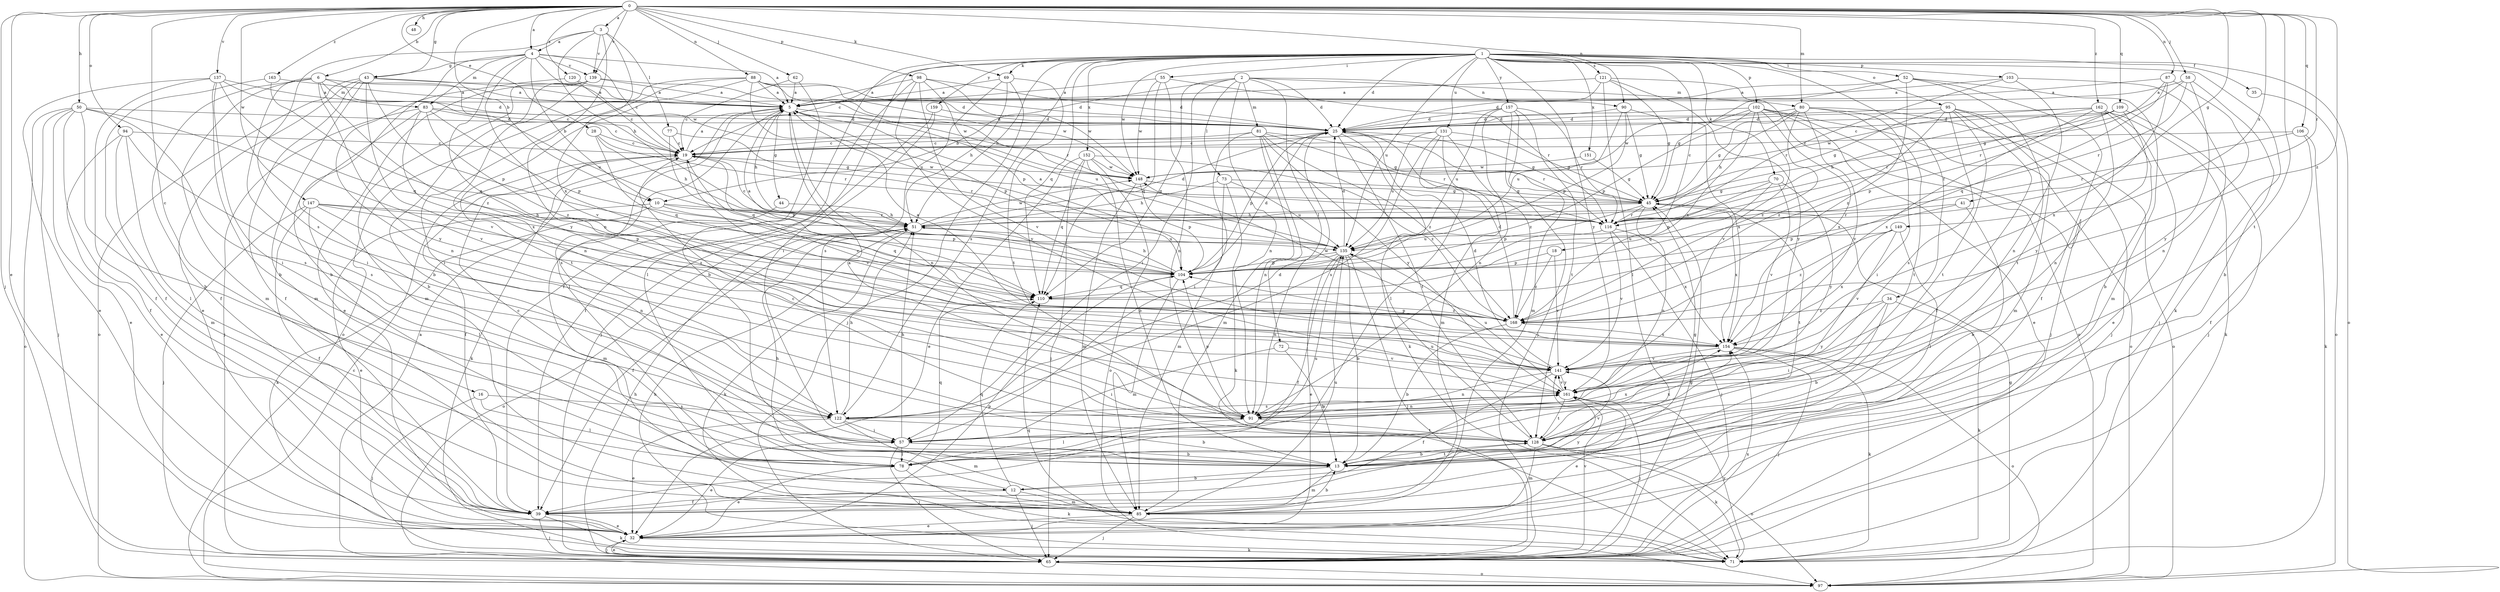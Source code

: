 strict digraph  {
0;
1;
2;
3;
4;
5;
6;
10;
12;
13;
16;
18;
19;
25;
28;
32;
34;
35;
39;
41;
43;
44;
45;
48;
50;
51;
52;
55;
57;
58;
62;
65;
69;
70;
71;
72;
73;
77;
78;
80;
81;
83;
85;
87;
88;
90;
91;
94;
95;
97;
98;
102;
103;
104;
106;
109;
110;
116;
120;
121;
122;
128;
131;
135;
137;
139;
141;
147;
148;
149;
151;
152;
154;
157;
159;
161;
162;
163;
168;
0 -> 3  [label=a];
0 -> 4  [label=a];
0 -> 6  [label=b];
0 -> 10  [label=b];
0 -> 16  [label=c];
0 -> 28  [label=e];
0 -> 32  [label=e];
0 -> 41  [label=g];
0 -> 43  [label=g];
0 -> 48  [label=h];
0 -> 50  [label=h];
0 -> 58  [label=j];
0 -> 62  [label=j];
0 -> 65  [label=j];
0 -> 69  [label=k];
0 -> 80  [label=m];
0 -> 87  [label=n];
0 -> 88  [label=n];
0 -> 90  [label=n];
0 -> 94  [label=o];
0 -> 98  [label=p];
0 -> 106  [label=q];
0 -> 109  [label=q];
0 -> 116  [label=r];
0 -> 120  [label=s];
0 -> 128  [label=t];
0 -> 137  [label=v];
0 -> 139  [label=v];
0 -> 147  [label=w];
0 -> 149  [label=x];
0 -> 162  [label=z];
0 -> 163  [label=z];
0 -> 168  [label=z];
1 -> 18  [label=c];
1 -> 19  [label=c];
1 -> 25  [label=d];
1 -> 34  [label=f];
1 -> 35  [label=f];
1 -> 39  [label=f];
1 -> 51  [label=h];
1 -> 52  [label=i];
1 -> 55  [label=i];
1 -> 57  [label=i];
1 -> 69  [label=k];
1 -> 70  [label=k];
1 -> 71  [label=k];
1 -> 95  [label=o];
1 -> 97  [label=o];
1 -> 102  [label=p];
1 -> 103  [label=p];
1 -> 110  [label=q];
1 -> 121  [label=s];
1 -> 122  [label=s];
1 -> 131  [label=u];
1 -> 135  [label=u];
1 -> 148  [label=w];
1 -> 151  [label=x];
1 -> 152  [label=x];
1 -> 157  [label=y];
1 -> 159  [label=y];
1 -> 161  [label=y];
2 -> 10  [label=b];
2 -> 25  [label=d];
2 -> 57  [label=i];
2 -> 72  [label=l];
2 -> 73  [label=l];
2 -> 80  [label=m];
2 -> 81  [label=m];
2 -> 90  [label=n];
2 -> 91  [label=n];
2 -> 110  [label=q];
3 -> 4  [label=a];
3 -> 51  [label=h];
3 -> 77  [label=l];
3 -> 91  [label=n];
3 -> 122  [label=s];
3 -> 139  [label=v];
3 -> 154  [label=x];
4 -> 5  [label=a];
4 -> 10  [label=b];
4 -> 12  [label=b];
4 -> 19  [label=c];
4 -> 43  [label=g];
4 -> 83  [label=m];
4 -> 139  [label=v];
4 -> 141  [label=v];
4 -> 148  [label=w];
4 -> 161  [label=y];
5 -> 25  [label=d];
5 -> 44  [label=g];
5 -> 51  [label=h];
5 -> 78  [label=l];
5 -> 91  [label=n];
5 -> 104  [label=p];
5 -> 122  [label=s];
5 -> 135  [label=u];
6 -> 5  [label=a];
6 -> 19  [label=c];
6 -> 39  [label=f];
6 -> 57  [label=i];
6 -> 83  [label=m];
6 -> 85  [label=m];
6 -> 135  [label=u];
6 -> 161  [label=y];
6 -> 168  [label=z];
10 -> 32  [label=e];
10 -> 71  [label=k];
10 -> 104  [label=p];
10 -> 110  [label=q];
10 -> 116  [label=r];
12 -> 39  [label=f];
12 -> 51  [label=h];
12 -> 65  [label=j];
12 -> 85  [label=m];
12 -> 110  [label=q];
12 -> 161  [label=y];
13 -> 12  [label=b];
13 -> 45  [label=g];
13 -> 85  [label=m];
13 -> 128  [label=t];
13 -> 141  [label=v];
16 -> 65  [label=j];
16 -> 78  [label=l];
16 -> 122  [label=s];
18 -> 104  [label=p];
18 -> 141  [label=v];
18 -> 168  [label=z];
19 -> 5  [label=a];
19 -> 39  [label=f];
19 -> 71  [label=k];
19 -> 104  [label=p];
19 -> 116  [label=r];
19 -> 141  [label=v];
19 -> 148  [label=w];
25 -> 19  [label=c];
25 -> 45  [label=g];
25 -> 71  [label=k];
25 -> 104  [label=p];
25 -> 116  [label=r];
25 -> 128  [label=t];
28 -> 19  [label=c];
28 -> 51  [label=h];
28 -> 110  [label=q];
28 -> 116  [label=r];
32 -> 65  [label=j];
32 -> 71  [label=k];
32 -> 104  [label=p];
34 -> 13  [label=b];
34 -> 57  [label=i];
34 -> 71  [label=k];
34 -> 161  [label=y];
34 -> 168  [label=z];
35 -> 97  [label=o];
39 -> 32  [label=e];
39 -> 65  [label=j];
39 -> 71  [label=k];
41 -> 13  [label=b];
41 -> 104  [label=p];
41 -> 116  [label=r];
43 -> 5  [label=a];
43 -> 25  [label=d];
43 -> 32  [label=e];
43 -> 39  [label=f];
43 -> 85  [label=m];
43 -> 97  [label=o];
43 -> 104  [label=p];
43 -> 141  [label=v];
44 -> 51  [label=h];
44 -> 85  [label=m];
45 -> 51  [label=h];
45 -> 91  [label=n];
45 -> 104  [label=p];
45 -> 116  [label=r];
45 -> 128  [label=t];
45 -> 154  [label=x];
50 -> 13  [label=b];
50 -> 25  [label=d];
50 -> 32  [label=e];
50 -> 39  [label=f];
50 -> 65  [label=j];
50 -> 97  [label=o];
50 -> 122  [label=s];
50 -> 141  [label=v];
51 -> 19  [label=c];
51 -> 25  [label=d];
51 -> 39  [label=f];
51 -> 71  [label=k];
51 -> 97  [label=o];
51 -> 135  [label=u];
51 -> 148  [label=w];
52 -> 5  [label=a];
52 -> 39  [label=f];
52 -> 45  [label=g];
52 -> 85  [label=m];
52 -> 128  [label=t];
52 -> 168  [label=z];
55 -> 5  [label=a];
55 -> 91  [label=n];
55 -> 110  [label=q];
55 -> 116  [label=r];
55 -> 148  [label=w];
57 -> 13  [label=b];
57 -> 32  [label=e];
57 -> 51  [label=h];
57 -> 65  [label=j];
57 -> 78  [label=l];
57 -> 154  [label=x];
58 -> 5  [label=a];
58 -> 13  [label=b];
58 -> 45  [label=g];
58 -> 116  [label=r];
58 -> 161  [label=y];
62 -> 5  [label=a];
62 -> 13  [label=b];
62 -> 19  [label=c];
65 -> 5  [label=a];
65 -> 32  [label=e];
65 -> 45  [label=g];
65 -> 51  [label=h];
65 -> 97  [label=o];
65 -> 141  [label=v];
65 -> 154  [label=x];
69 -> 5  [label=a];
69 -> 51  [label=h];
69 -> 65  [label=j];
69 -> 122  [label=s];
69 -> 128  [label=t];
70 -> 45  [label=g];
70 -> 104  [label=p];
70 -> 110  [label=q];
70 -> 141  [label=v];
70 -> 161  [label=y];
71 -> 45  [label=g];
71 -> 51  [label=h];
71 -> 110  [label=q];
71 -> 161  [label=y];
72 -> 13  [label=b];
72 -> 57  [label=i];
72 -> 141  [label=v];
73 -> 45  [label=g];
73 -> 51  [label=h];
73 -> 71  [label=k];
73 -> 85  [label=m];
73 -> 135  [label=u];
77 -> 19  [label=c];
77 -> 45  [label=g];
77 -> 110  [label=q];
78 -> 19  [label=c];
78 -> 32  [label=e];
78 -> 71  [label=k];
78 -> 110  [label=q];
78 -> 135  [label=u];
80 -> 25  [label=d];
80 -> 45  [label=g];
80 -> 51  [label=h];
80 -> 57  [label=i];
80 -> 65  [label=j];
80 -> 128  [label=t];
80 -> 141  [label=v];
80 -> 168  [label=z];
81 -> 19  [label=c];
81 -> 45  [label=g];
81 -> 57  [label=i];
81 -> 85  [label=m];
81 -> 91  [label=n];
81 -> 116  [label=r];
81 -> 161  [label=y];
81 -> 168  [label=z];
83 -> 13  [label=b];
83 -> 19  [label=c];
83 -> 25  [label=d];
83 -> 65  [label=j];
83 -> 104  [label=p];
83 -> 154  [label=x];
83 -> 168  [label=z];
85 -> 13  [label=b];
85 -> 32  [label=e];
85 -> 65  [label=j];
85 -> 135  [label=u];
87 -> 5  [label=a];
87 -> 91  [label=n];
87 -> 110  [label=q];
87 -> 116  [label=r];
87 -> 154  [label=x];
88 -> 5  [label=a];
88 -> 25  [label=d];
88 -> 57  [label=i];
88 -> 97  [label=o];
88 -> 116  [label=r];
88 -> 128  [label=t];
88 -> 135  [label=u];
88 -> 148  [label=w];
90 -> 25  [label=d];
90 -> 45  [label=g];
90 -> 104  [label=p];
90 -> 135  [label=u];
90 -> 154  [label=x];
91 -> 5  [label=a];
91 -> 78  [label=l];
91 -> 104  [label=p];
91 -> 128  [label=t];
91 -> 161  [label=y];
94 -> 19  [label=c];
94 -> 32  [label=e];
94 -> 78  [label=l];
94 -> 85  [label=m];
94 -> 122  [label=s];
95 -> 25  [label=d];
95 -> 39  [label=f];
95 -> 45  [label=g];
95 -> 85  [label=m];
95 -> 97  [label=o];
95 -> 122  [label=s];
95 -> 128  [label=t];
95 -> 168  [label=z];
97 -> 19  [label=c];
98 -> 5  [label=a];
98 -> 25  [label=d];
98 -> 78  [label=l];
98 -> 104  [label=p];
98 -> 141  [label=v];
98 -> 148  [label=w];
98 -> 161  [label=y];
102 -> 25  [label=d];
102 -> 32  [label=e];
102 -> 65  [label=j];
102 -> 97  [label=o];
102 -> 104  [label=p];
102 -> 141  [label=v];
102 -> 148  [label=w];
102 -> 154  [label=x];
102 -> 168  [label=z];
103 -> 5  [label=a];
103 -> 65  [label=j];
103 -> 91  [label=n];
103 -> 116  [label=r];
104 -> 5  [label=a];
104 -> 25  [label=d];
104 -> 51  [label=h];
104 -> 85  [label=m];
104 -> 110  [label=q];
106 -> 19  [label=c];
106 -> 39  [label=f];
106 -> 71  [label=k];
106 -> 116  [label=r];
109 -> 19  [label=c];
109 -> 25  [label=d];
109 -> 65  [label=j];
109 -> 104  [label=p];
109 -> 116  [label=r];
109 -> 161  [label=y];
110 -> 168  [label=z];
116 -> 65  [label=j];
116 -> 135  [label=u];
116 -> 141  [label=v];
116 -> 154  [label=x];
120 -> 5  [label=a];
120 -> 19  [label=c];
120 -> 91  [label=n];
121 -> 5  [label=a];
121 -> 25  [label=d];
121 -> 45  [label=g];
121 -> 78  [label=l];
121 -> 97  [label=o];
121 -> 161  [label=y];
122 -> 13  [label=b];
122 -> 25  [label=d];
122 -> 32  [label=e];
122 -> 51  [label=h];
122 -> 57  [label=i];
122 -> 85  [label=m];
128 -> 13  [label=b];
128 -> 19  [label=c];
128 -> 71  [label=k];
128 -> 85  [label=m];
128 -> 97  [label=o];
128 -> 135  [label=u];
128 -> 154  [label=x];
131 -> 19  [label=c];
131 -> 45  [label=g];
131 -> 78  [label=l];
131 -> 85  [label=m];
131 -> 122  [label=s];
131 -> 135  [label=u];
131 -> 168  [label=z];
135 -> 5  [label=a];
135 -> 13  [label=b];
135 -> 25  [label=d];
135 -> 32  [label=e];
135 -> 39  [label=f];
135 -> 65  [label=j];
135 -> 91  [label=n];
135 -> 104  [label=p];
137 -> 5  [label=a];
137 -> 13  [label=b];
137 -> 25  [label=d];
137 -> 32  [label=e];
137 -> 39  [label=f];
137 -> 57  [label=i];
137 -> 110  [label=q];
139 -> 5  [label=a];
139 -> 13  [label=b];
139 -> 32  [label=e];
139 -> 85  [label=m];
139 -> 91  [label=n];
139 -> 148  [label=w];
141 -> 25  [label=d];
141 -> 39  [label=f];
141 -> 91  [label=n];
141 -> 161  [label=y];
147 -> 39  [label=f];
147 -> 51  [label=h];
147 -> 65  [label=j];
147 -> 78  [label=l];
147 -> 91  [label=n];
147 -> 104  [label=p];
147 -> 168  [label=z];
148 -> 45  [label=g];
148 -> 85  [label=m];
148 -> 104  [label=p];
149 -> 78  [label=l];
149 -> 135  [label=u];
149 -> 141  [label=v];
149 -> 154  [label=x];
149 -> 168  [label=z];
151 -> 45  [label=g];
151 -> 148  [label=w];
152 -> 13  [label=b];
152 -> 32  [label=e];
152 -> 65  [label=j];
152 -> 97  [label=o];
152 -> 110  [label=q];
152 -> 148  [label=w];
152 -> 168  [label=z];
154 -> 19  [label=c];
154 -> 65  [label=j];
154 -> 71  [label=k];
154 -> 97  [label=o];
154 -> 104  [label=p];
154 -> 141  [label=v];
157 -> 25  [label=d];
157 -> 65  [label=j];
157 -> 85  [label=m];
157 -> 91  [label=n];
157 -> 116  [label=r];
157 -> 128  [label=t];
157 -> 135  [label=u];
159 -> 25  [label=d];
159 -> 39  [label=f];
159 -> 65  [label=j];
161 -> 32  [label=e];
161 -> 65  [label=j];
161 -> 91  [label=n];
161 -> 122  [label=s];
161 -> 128  [label=t];
161 -> 135  [label=u];
161 -> 141  [label=v];
162 -> 13  [label=b];
162 -> 25  [label=d];
162 -> 32  [label=e];
162 -> 51  [label=h];
162 -> 71  [label=k];
162 -> 91  [label=n];
162 -> 148  [label=w];
162 -> 154  [label=x];
163 -> 5  [label=a];
163 -> 39  [label=f];
163 -> 110  [label=q];
168 -> 5  [label=a];
168 -> 13  [label=b];
168 -> 25  [label=d];
168 -> 148  [label=w];
168 -> 154  [label=x];
}

